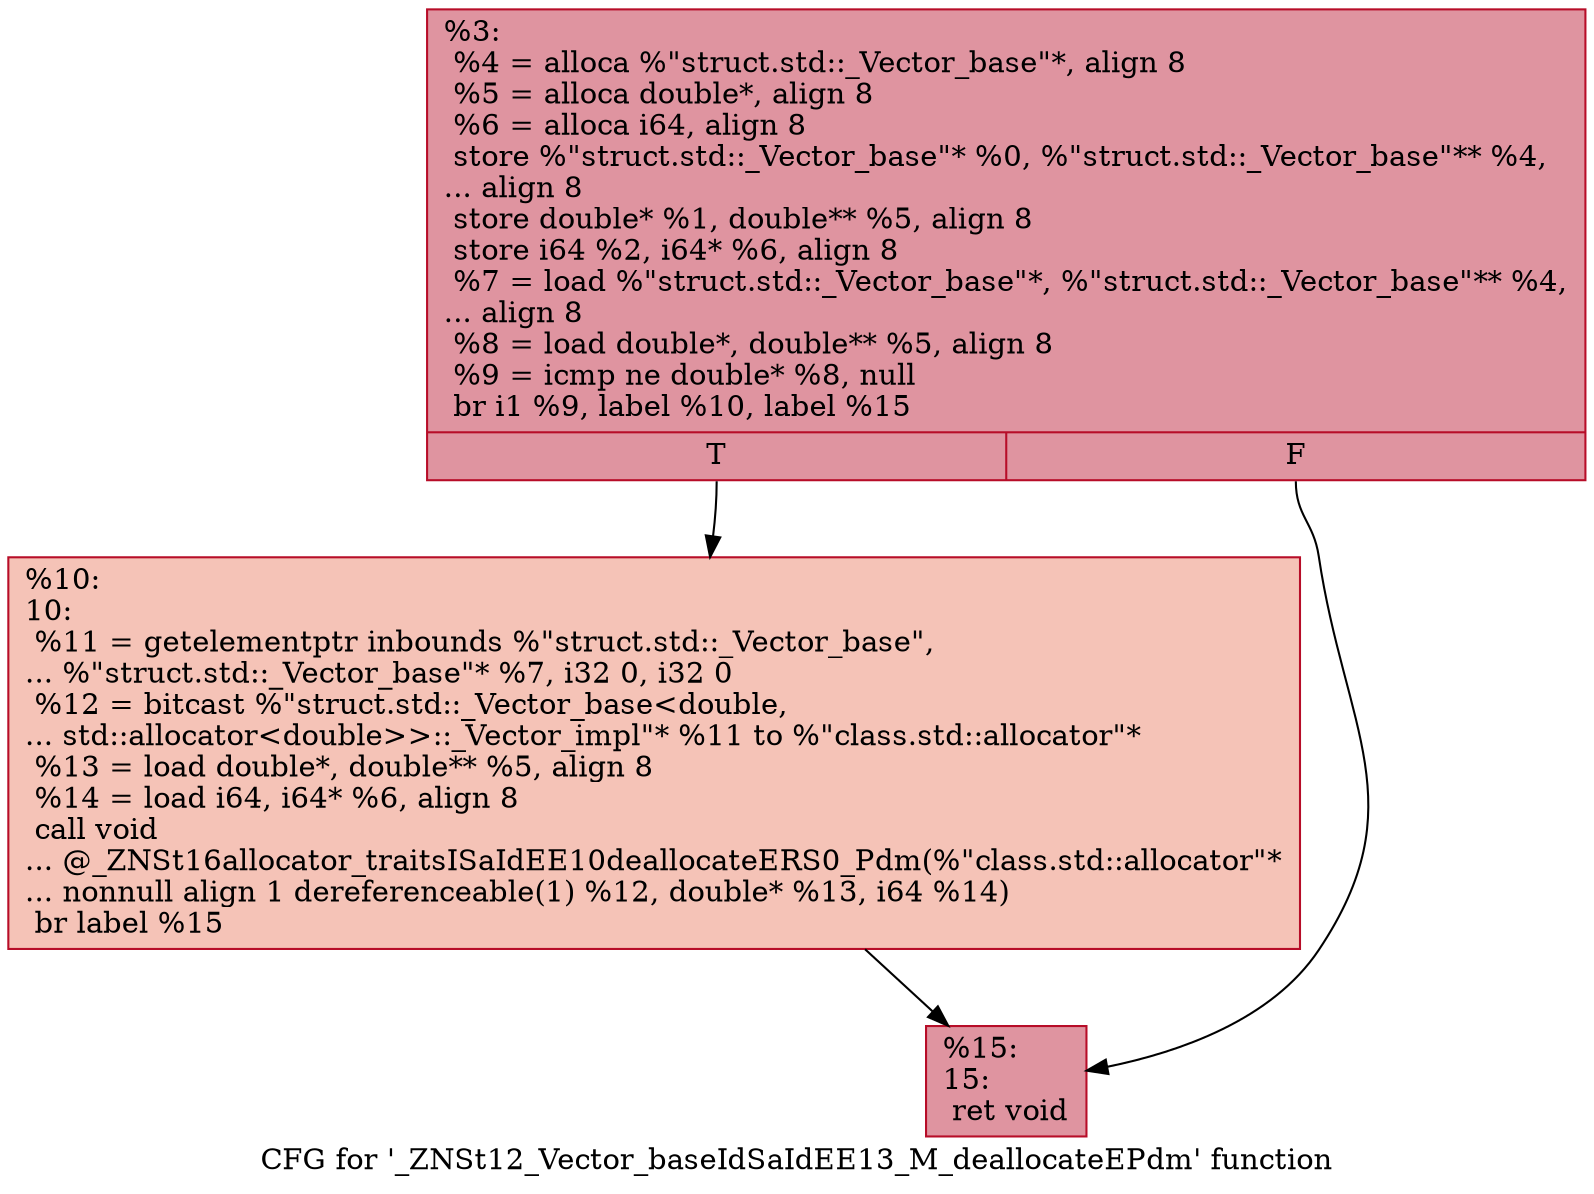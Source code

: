digraph "CFG for '_ZNSt12_Vector_baseIdSaIdEE13_M_deallocateEPdm' function" {
	label="CFG for '_ZNSt12_Vector_baseIdSaIdEE13_M_deallocateEPdm' function";

	Node0x555c73731dc0 [shape=record,color="#b70d28ff", style=filled, fillcolor="#b70d2870",label="{%3:\l  %4 = alloca %\"struct.std::_Vector_base\"*, align 8\l  %5 = alloca double*, align 8\l  %6 = alloca i64, align 8\l  store %\"struct.std::_Vector_base\"* %0, %\"struct.std::_Vector_base\"** %4,\l... align 8\l  store double* %1, double** %5, align 8\l  store i64 %2, i64* %6, align 8\l  %7 = load %\"struct.std::_Vector_base\"*, %\"struct.std::_Vector_base\"** %4,\l... align 8\l  %8 = load double*, double** %5, align 8\l  %9 = icmp ne double* %8, null\l  br i1 %9, label %10, label %15\l|{<s0>T|<s1>F}}"];
	Node0x555c73731dc0:s0 -> Node0x555c73731e80;
	Node0x555c73731dc0:s1 -> Node0x555c737322d0;
	Node0x555c73731e80 [shape=record,color="#b70d28ff", style=filled, fillcolor="#e8765c70",label="{%10:\l10:                                               \l  %11 = getelementptr inbounds %\"struct.std::_Vector_base\",\l... %\"struct.std::_Vector_base\"* %7, i32 0, i32 0\l  %12 = bitcast %\"struct.std::_Vector_base\<double,\l... std::allocator\<double\>\>::_Vector_impl\"* %11 to %\"class.std::allocator\"*\l  %13 = load double*, double** %5, align 8\l  %14 = load i64, i64* %6, align 8\l  call void\l... @_ZNSt16allocator_traitsISaIdEE10deallocateERS0_Pdm(%\"class.std::allocator\"*\l... nonnull align 1 dereferenceable(1) %12, double* %13, i64 %14)\l  br label %15\l}"];
	Node0x555c73731e80 -> Node0x555c737322d0;
	Node0x555c737322d0 [shape=record,color="#b70d28ff", style=filled, fillcolor="#b70d2870",label="{%15:\l15:                                               \l  ret void\l}"];
}
